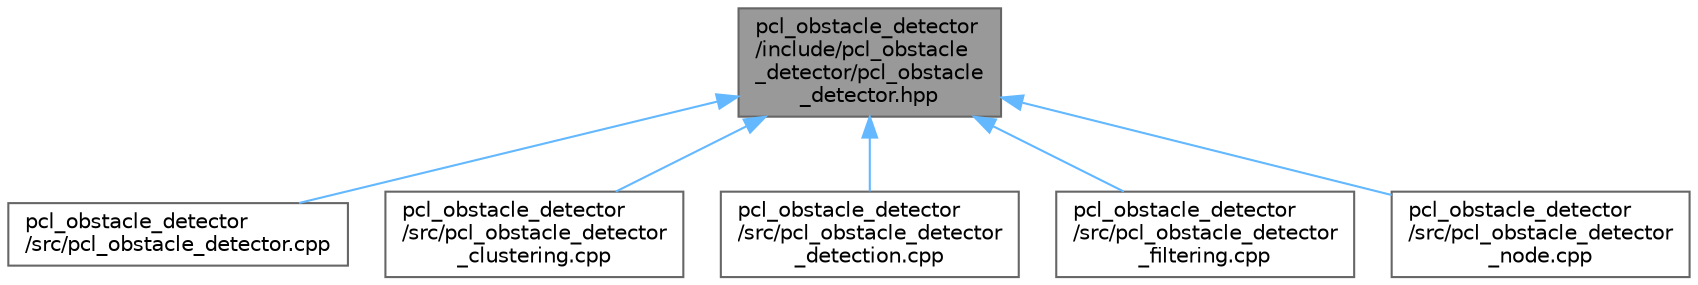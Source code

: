 digraph "pcl_obstacle_detector/include/pcl_obstacle_detector/pcl_obstacle_detector.hpp"
{
 // LATEX_PDF_SIZE
  bgcolor="transparent";
  edge [fontname=Helvetica,fontsize=10,labelfontname=Helvetica,labelfontsize=10];
  node [fontname=Helvetica,fontsize=10,shape=box,height=0.2,width=0.4];
  Node1 [id="Node000001",label="pcl_obstacle_detector\l/include/pcl_obstacle\l_detector/pcl_obstacle\l_detector.hpp",height=0.2,width=0.4,color="gray40", fillcolor="grey60", style="filled", fontcolor="black",tooltip="Point Cloud Library based obstacle detector for ROS2."];
  Node1 -> Node2 [id="edge1_Node000001_Node000002",dir="back",color="steelblue1",style="solid",tooltip=" "];
  Node2 [id="Node000002",label="pcl_obstacle_detector\l/src/pcl_obstacle_detector.cpp",height=0.2,width=0.4,color="grey40", fillcolor="white", style="filled",URL="$pcl__obstacle__detector_8cpp.html",tooltip=" "];
  Node1 -> Node3 [id="edge2_Node000001_Node000003",dir="back",color="steelblue1",style="solid",tooltip=" "];
  Node3 [id="Node000003",label="pcl_obstacle_detector\l/src/pcl_obstacle_detector\l_clustering.cpp",height=0.2,width=0.4,color="grey40", fillcolor="white", style="filled",URL="$pcl__obstacle__detector__clustering_8cpp.html",tooltip=" "];
  Node1 -> Node4 [id="edge3_Node000001_Node000004",dir="back",color="steelblue1",style="solid",tooltip=" "];
  Node4 [id="Node000004",label="pcl_obstacle_detector\l/src/pcl_obstacle_detector\l_detection.cpp",height=0.2,width=0.4,color="grey40", fillcolor="white", style="filled",URL="$pcl__obstacle__detector__detection_8cpp.html",tooltip=" "];
  Node1 -> Node5 [id="edge4_Node000001_Node000005",dir="back",color="steelblue1",style="solid",tooltip=" "];
  Node5 [id="Node000005",label="pcl_obstacle_detector\l/src/pcl_obstacle_detector\l_filtering.cpp",height=0.2,width=0.4,color="grey40", fillcolor="white", style="filled",URL="$pcl__obstacle__detector__filtering_8cpp.html",tooltip=" "];
  Node1 -> Node6 [id="edge5_Node000001_Node000006",dir="back",color="steelblue1",style="solid",tooltip=" "];
  Node6 [id="Node000006",label="pcl_obstacle_detector\l/src/pcl_obstacle_detector\l_node.cpp",height=0.2,width=0.4,color="grey40", fillcolor="white", style="filled",URL="$pcl__obstacle__detector__node_8cpp.html",tooltip=" "];
}
